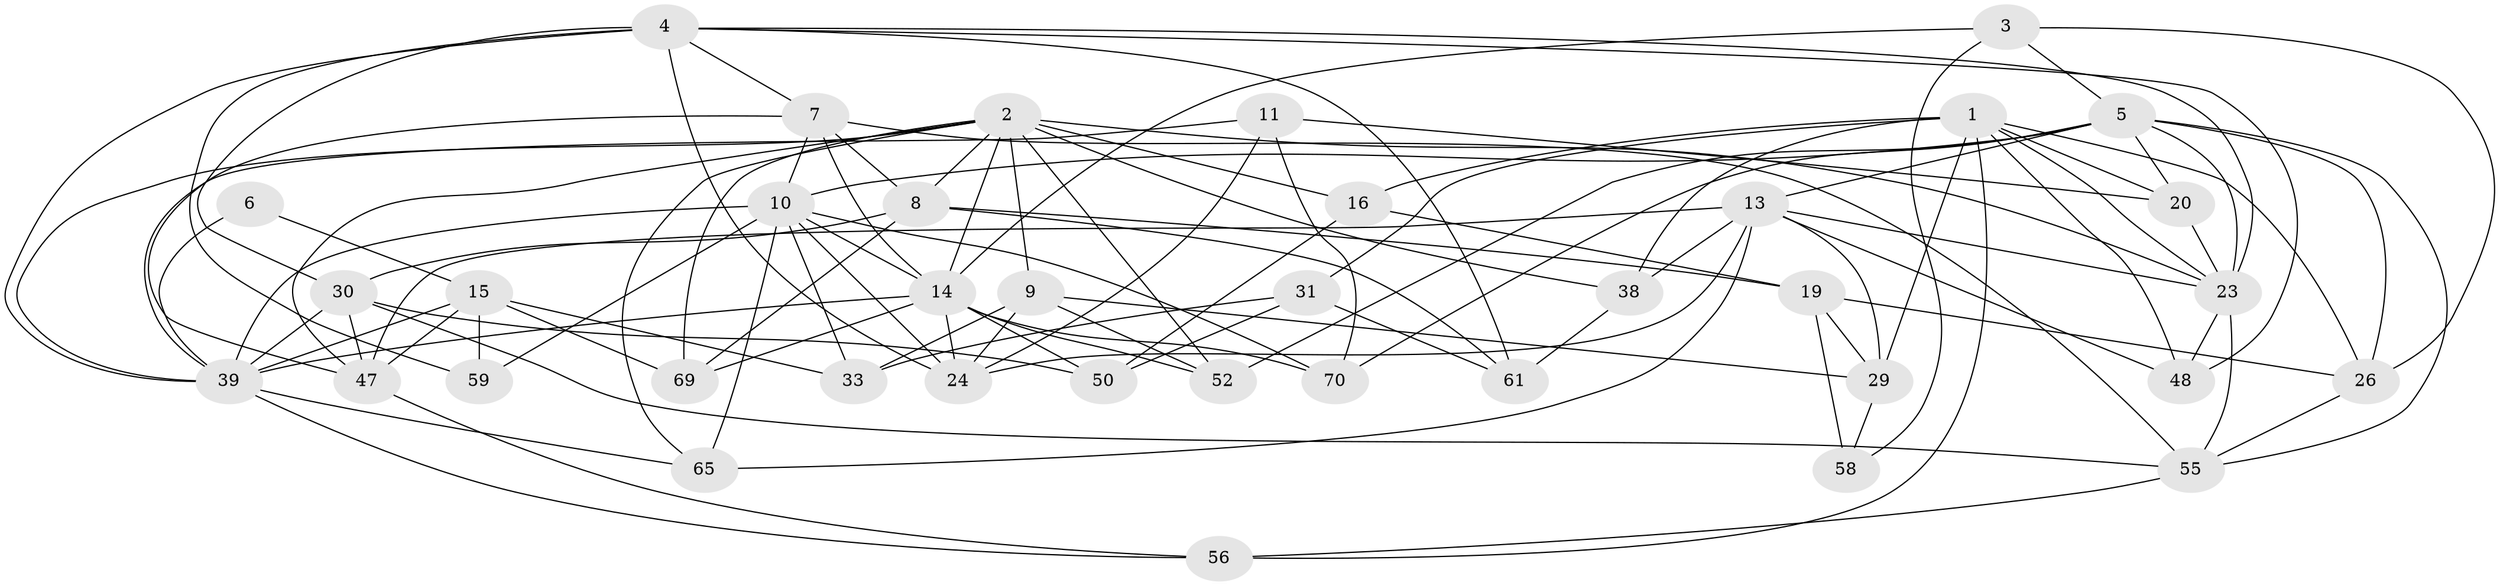 // original degree distribution, {4: 1.0}
// Generated by graph-tools (version 1.1) at 2025/16/03/09/25 04:16:33]
// undirected, 38 vertices, 106 edges
graph export_dot {
graph [start="1"]
  node [color=gray90,style=filled];
  1 [super="+60+40+68"];
  2 [super="+12"];
  3;
  4 [super="+35+44"];
  5 [super="+73+21"];
  6;
  7 [super="+17"];
  8 [super="+45"];
  9 [super="+34"];
  10 [super="+25"];
  11;
  13 [super="+49+62"];
  14 [super="+22+42+54"];
  15 [super="+36+18"];
  16;
  19 [super="+53"];
  20;
  23 [super="+28+43"];
  24 [super="+71"];
  26 [super="+57"];
  29 [super="+32"];
  30 [super="+63"];
  31;
  33;
  38;
  39 [super="+51+46"];
  47 [super="+66"];
  48;
  50;
  52;
  55 [super="+72"];
  56;
  58;
  59;
  61;
  65;
  69;
  70;
  1 -- 16;
  1 -- 26;
  1 -- 31;
  1 -- 48;
  1 -- 29 [weight=2];
  1 -- 38;
  1 -- 56;
  1 -- 20;
  1 -- 23;
  2 -- 38;
  2 -- 47;
  2 -- 14;
  2 -- 65;
  2 -- 69;
  2 -- 39;
  2 -- 8;
  2 -- 9 [weight=2];
  2 -- 16;
  2 -- 52;
  2 -- 23;
  3 -- 58;
  3 -- 26;
  3 -- 5;
  3 -- 14;
  4 -- 23;
  4 -- 24;
  4 -- 59;
  4 -- 61;
  4 -- 30;
  4 -- 48;
  4 -- 39;
  4 -- 7;
  5 -- 20;
  5 -- 52;
  5 -- 70;
  5 -- 23;
  5 -- 26 [weight=2];
  5 -- 55;
  5 -- 13;
  5 -- 10;
  6 -- 15 [weight=2];
  6 -- 39 [weight=2];
  7 -- 55;
  7 -- 47;
  7 -- 10;
  7 -- 8;
  7 -- 14;
  8 -- 61;
  8 -- 19;
  8 -- 69;
  8 -- 30;
  9 -- 33;
  9 -- 52;
  9 -- 24;
  9 -- 29;
  10 -- 59;
  10 -- 39 [weight=2];
  10 -- 14;
  10 -- 65;
  10 -- 33;
  10 -- 70;
  10 -- 24;
  11 -- 24;
  11 -- 70;
  11 -- 20;
  11 -- 39;
  13 -- 29;
  13 -- 47;
  13 -- 48;
  13 -- 23;
  13 -- 65;
  13 -- 38;
  13 -- 24;
  14 -- 70;
  14 -- 52;
  14 -- 50;
  14 -- 39;
  14 -- 24;
  14 -- 69;
  15 -- 69;
  15 -- 33;
  15 -- 59 [weight=2];
  15 -- 39;
  15 -- 47;
  16 -- 50;
  16 -- 19;
  19 -- 58 [weight=2];
  19 -- 29;
  19 -- 26;
  20 -- 23;
  23 -- 48;
  23 -- 55;
  26 -- 55;
  29 -- 58;
  30 -- 50;
  30 -- 47;
  30 -- 55;
  30 -- 39;
  31 -- 61;
  31 -- 50;
  31 -- 33;
  38 -- 61;
  39 -- 56;
  39 -- 65;
  47 -- 56;
  55 -- 56;
}
